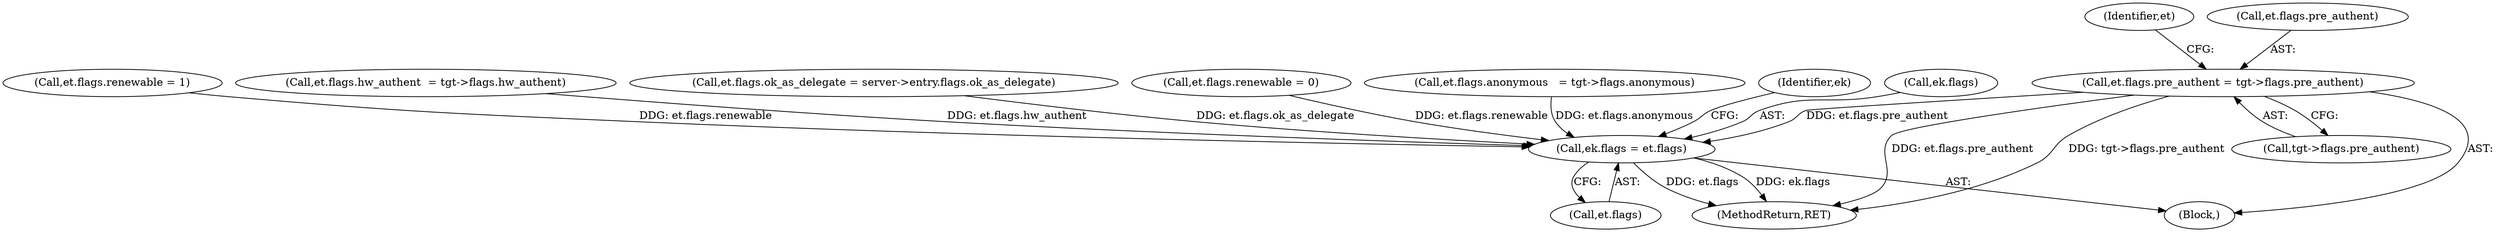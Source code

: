 digraph "0_heimdal_b1e699103f08d6a0ca46a122193c9da65f6cf837_1@pointer" {
"1000589" [label="(Call,et.flags.pre_authent = tgt->flags.pre_authent)"];
"1000856" [label="(Call,ek.flags = et.flags)"];
"1000135" [label="(Block,)"];
"1000603" [label="(Identifier,et)"];
"1000857" [label="(Call,ek.flags)"];
"1000589" [label="(Call,et.flags.pre_authent = tgt->flags.pre_authent)"];
"1000405" [label="(Call,et.flags.renewable = 1)"];
"1000600" [label="(Call,et.flags.hw_authent  = tgt->flags.hw_authent)"];
"1000622" [label="(Call,et.flags.ok_as_delegate = server->entry.flags.ok_as_delegate)"];
"1001122" [label="(MethodReturn,RET)"];
"1000590" [label="(Call,et.flags.pre_authent)"];
"1000595" [label="(Call,tgt->flags.pre_authent)"];
"1000582" [label="(Call,et.flags.renewable = 0)"];
"1000611" [label="(Call,et.flags.anonymous   = tgt->flags.anonymous)"];
"1000860" [label="(Call,et.flags)"];
"1000865" [label="(Identifier,ek)"];
"1000856" [label="(Call,ek.flags = et.flags)"];
"1000589" -> "1000135"  [label="AST: "];
"1000589" -> "1000595"  [label="CFG: "];
"1000590" -> "1000589"  [label="AST: "];
"1000595" -> "1000589"  [label="AST: "];
"1000603" -> "1000589"  [label="CFG: "];
"1000589" -> "1001122"  [label="DDG: tgt->flags.pre_authent"];
"1000589" -> "1001122"  [label="DDG: et.flags.pre_authent"];
"1000589" -> "1000856"  [label="DDG: et.flags.pre_authent"];
"1000856" -> "1000135"  [label="AST: "];
"1000856" -> "1000860"  [label="CFG: "];
"1000857" -> "1000856"  [label="AST: "];
"1000860" -> "1000856"  [label="AST: "];
"1000865" -> "1000856"  [label="CFG: "];
"1000856" -> "1001122"  [label="DDG: ek.flags"];
"1000856" -> "1001122"  [label="DDG: et.flags"];
"1000622" -> "1000856"  [label="DDG: et.flags.ok_as_delegate"];
"1000582" -> "1000856"  [label="DDG: et.flags.renewable"];
"1000405" -> "1000856"  [label="DDG: et.flags.renewable"];
"1000600" -> "1000856"  [label="DDG: et.flags.hw_authent"];
"1000611" -> "1000856"  [label="DDG: et.flags.anonymous"];
}
